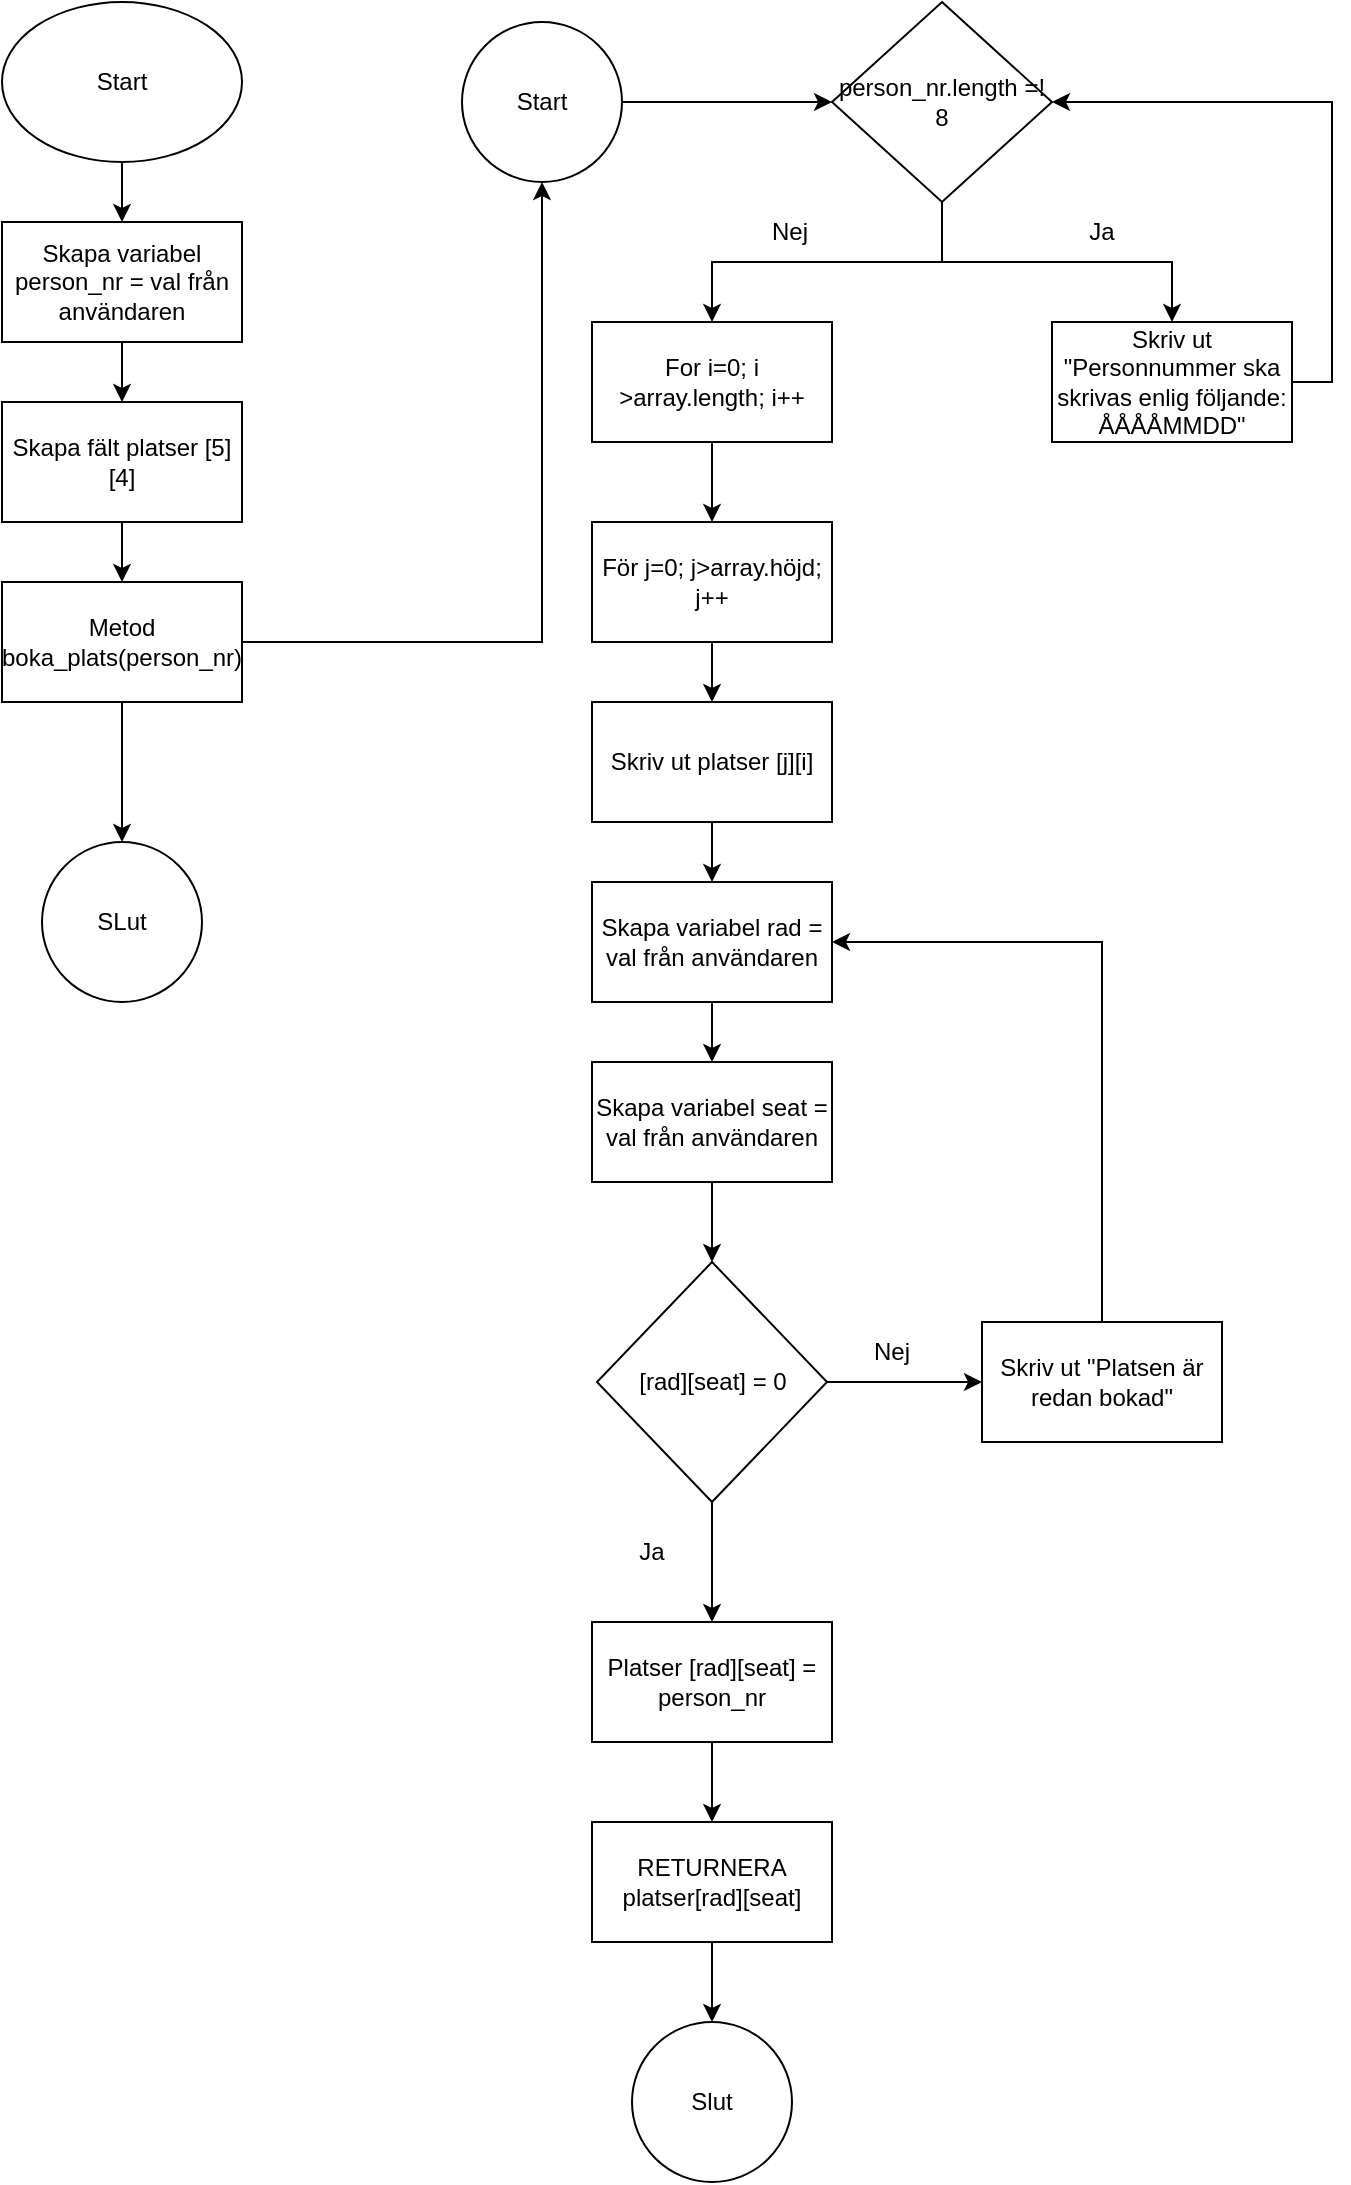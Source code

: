 <mxfile version="23.0.1" type="github">
  <diagram name="Sida-1" id="2VxnyT10T6j4waMA-C0C">
    <mxGraphModel dx="1095" dy="1145" grid="1" gridSize="10" guides="1" tooltips="1" connect="1" arrows="1" fold="1" page="1" pageScale="1" pageWidth="827" pageHeight="1169" math="0" shadow="0">
      <root>
        <mxCell id="0" />
        <mxCell id="1" parent="0" />
        <mxCell id="6JyiaXQL5FEo3n5Q-t_D-3" value="" style="edgeStyle=orthogonalEdgeStyle;rounded=0;orthogonalLoop=1;jettySize=auto;html=1;" edge="1" parent="1" source="6JyiaXQL5FEo3n5Q-t_D-1" target="6JyiaXQL5FEo3n5Q-t_D-2">
          <mxGeometry relative="1" as="geometry" />
        </mxCell>
        <mxCell id="6JyiaXQL5FEo3n5Q-t_D-1" value="Start" style="ellipse;whiteSpace=wrap;html=1;" vertex="1" parent="1">
          <mxGeometry x="50" y="30" width="120" height="80" as="geometry" />
        </mxCell>
        <mxCell id="6JyiaXQL5FEo3n5Q-t_D-5" value="" style="edgeStyle=orthogonalEdgeStyle;rounded=0;orthogonalLoop=1;jettySize=auto;html=1;" edge="1" parent="1" source="6JyiaXQL5FEo3n5Q-t_D-2" target="6JyiaXQL5FEo3n5Q-t_D-4">
          <mxGeometry relative="1" as="geometry" />
        </mxCell>
        <mxCell id="6JyiaXQL5FEo3n5Q-t_D-2" value="Skapa variabel person_nr = val från användaren" style="whiteSpace=wrap;html=1;" vertex="1" parent="1">
          <mxGeometry x="50" y="140" width="120" height="60" as="geometry" />
        </mxCell>
        <mxCell id="6JyiaXQL5FEo3n5Q-t_D-7" value="" style="edgeStyle=orthogonalEdgeStyle;rounded=0;orthogonalLoop=1;jettySize=auto;html=1;" edge="1" parent="1" source="6JyiaXQL5FEo3n5Q-t_D-4" target="6JyiaXQL5FEo3n5Q-t_D-6">
          <mxGeometry relative="1" as="geometry" />
        </mxCell>
        <mxCell id="6JyiaXQL5FEo3n5Q-t_D-4" value="Skapa fält platser [5][4]" style="whiteSpace=wrap;html=1;" vertex="1" parent="1">
          <mxGeometry x="50" y="230" width="120" height="60" as="geometry" />
        </mxCell>
        <mxCell id="6JyiaXQL5FEo3n5Q-t_D-50" style="edgeStyle=orthogonalEdgeStyle;rounded=0;orthogonalLoop=1;jettySize=auto;html=1;exitX=0.5;exitY=1;exitDx=0;exitDy=0;" edge="1" parent="1" source="6JyiaXQL5FEo3n5Q-t_D-6" target="6JyiaXQL5FEo3n5Q-t_D-8">
          <mxGeometry relative="1" as="geometry" />
        </mxCell>
        <mxCell id="6JyiaXQL5FEo3n5Q-t_D-54" value="" style="edgeStyle=orthogonalEdgeStyle;rounded=0;orthogonalLoop=1;jettySize=auto;html=1;" edge="1" parent="1" source="6JyiaXQL5FEo3n5Q-t_D-6" target="6JyiaXQL5FEo3n5Q-t_D-53">
          <mxGeometry relative="1" as="geometry" />
        </mxCell>
        <mxCell id="6JyiaXQL5FEo3n5Q-t_D-6" value="Metod boka_plats(person_nr)" style="whiteSpace=wrap;html=1;" vertex="1" parent="1">
          <mxGeometry x="50" y="320" width="120" height="60" as="geometry" />
        </mxCell>
        <mxCell id="6JyiaXQL5FEo3n5Q-t_D-8" value="SLut" style="ellipse;whiteSpace=wrap;html=1;" vertex="1" parent="1">
          <mxGeometry x="70" y="450" width="80" height="80" as="geometry" />
        </mxCell>
        <mxCell id="6JyiaXQL5FEo3n5Q-t_D-24" value="" style="edgeStyle=orthogonalEdgeStyle;rounded=0;orthogonalLoop=1;jettySize=auto;html=1;" edge="1" parent="1" source="6JyiaXQL5FEo3n5Q-t_D-12" target="6JyiaXQL5FEo3n5Q-t_D-23">
          <mxGeometry relative="1" as="geometry" />
        </mxCell>
        <mxCell id="6JyiaXQL5FEo3n5Q-t_D-12" value="For i=0; i &amp;gt;array.length; i++" style="whiteSpace=wrap;html=1;" vertex="1" parent="1">
          <mxGeometry x="345" y="190" width="120" height="60" as="geometry" />
        </mxCell>
        <mxCell id="6JyiaXQL5FEo3n5Q-t_D-17" style="edgeStyle=orthogonalEdgeStyle;rounded=0;orthogonalLoop=1;jettySize=auto;html=1;exitX=0.5;exitY=1;exitDx=0;exitDy=0;" edge="1" parent="1" source="6JyiaXQL5FEo3n5Q-t_D-16" target="6JyiaXQL5FEo3n5Q-t_D-12">
          <mxGeometry relative="1" as="geometry" />
        </mxCell>
        <mxCell id="6JyiaXQL5FEo3n5Q-t_D-19" style="edgeStyle=orthogonalEdgeStyle;rounded=0;orthogonalLoop=1;jettySize=auto;html=1;exitX=0.5;exitY=1;exitDx=0;exitDy=0;" edge="1" parent="1" source="6JyiaXQL5FEo3n5Q-t_D-16" target="6JyiaXQL5FEo3n5Q-t_D-18">
          <mxGeometry relative="1" as="geometry" />
        </mxCell>
        <mxCell id="6JyiaXQL5FEo3n5Q-t_D-16" value="person_nr.length =! 8" style="rhombus;whiteSpace=wrap;html=1;" vertex="1" parent="1">
          <mxGeometry x="465" y="30" width="110" height="100" as="geometry" />
        </mxCell>
        <mxCell id="6JyiaXQL5FEo3n5Q-t_D-20" style="edgeStyle=orthogonalEdgeStyle;rounded=0;orthogonalLoop=1;jettySize=auto;html=1;exitX=1;exitY=0.5;exitDx=0;exitDy=0;entryX=1;entryY=0.5;entryDx=0;entryDy=0;" edge="1" parent="1" source="6JyiaXQL5FEo3n5Q-t_D-18" target="6JyiaXQL5FEo3n5Q-t_D-16">
          <mxGeometry relative="1" as="geometry" />
        </mxCell>
        <mxCell id="6JyiaXQL5FEo3n5Q-t_D-18" value="Skriv ut &quot;Personnummer ska skrivas enlig följande: ÅÅÅÅMMDD&quot;" style="rounded=0;whiteSpace=wrap;html=1;" vertex="1" parent="1">
          <mxGeometry x="575" y="190" width="120" height="60" as="geometry" />
        </mxCell>
        <mxCell id="6JyiaXQL5FEo3n5Q-t_D-26" value="" style="edgeStyle=orthogonalEdgeStyle;rounded=0;orthogonalLoop=1;jettySize=auto;html=1;" edge="1" parent="1" source="6JyiaXQL5FEo3n5Q-t_D-23" target="6JyiaXQL5FEo3n5Q-t_D-25">
          <mxGeometry relative="1" as="geometry" />
        </mxCell>
        <mxCell id="6JyiaXQL5FEo3n5Q-t_D-23" value="För j=0; j&amp;gt;array.höjd; j++" style="whiteSpace=wrap;html=1;" vertex="1" parent="1">
          <mxGeometry x="345" y="290" width="120" height="60" as="geometry" />
        </mxCell>
        <mxCell id="6JyiaXQL5FEo3n5Q-t_D-28" value="" style="edgeStyle=orthogonalEdgeStyle;rounded=0;orthogonalLoop=1;jettySize=auto;html=1;" edge="1" parent="1" source="6JyiaXQL5FEo3n5Q-t_D-25" target="6JyiaXQL5FEo3n5Q-t_D-27">
          <mxGeometry relative="1" as="geometry" />
        </mxCell>
        <mxCell id="6JyiaXQL5FEo3n5Q-t_D-25" value="Skriv ut platser [j][i]" style="whiteSpace=wrap;html=1;" vertex="1" parent="1">
          <mxGeometry x="345" y="380" width="120" height="60" as="geometry" />
        </mxCell>
        <mxCell id="6JyiaXQL5FEo3n5Q-t_D-30" value="" style="edgeStyle=orthogonalEdgeStyle;rounded=0;orthogonalLoop=1;jettySize=auto;html=1;" edge="1" parent="1" source="6JyiaXQL5FEo3n5Q-t_D-27" target="6JyiaXQL5FEo3n5Q-t_D-29">
          <mxGeometry relative="1" as="geometry" />
        </mxCell>
        <mxCell id="6JyiaXQL5FEo3n5Q-t_D-27" value="Skapa variabel rad = val från användaren" style="whiteSpace=wrap;html=1;" vertex="1" parent="1">
          <mxGeometry x="345" y="470" width="120" height="60" as="geometry" />
        </mxCell>
        <mxCell id="6JyiaXQL5FEo3n5Q-t_D-32" value="" style="edgeStyle=orthogonalEdgeStyle;rounded=0;orthogonalLoop=1;jettySize=auto;html=1;" edge="1" parent="1" source="6JyiaXQL5FEo3n5Q-t_D-29" target="6JyiaXQL5FEo3n5Q-t_D-31">
          <mxGeometry relative="1" as="geometry" />
        </mxCell>
        <mxCell id="6JyiaXQL5FEo3n5Q-t_D-29" value="Skapa variabel seat = val från användaren" style="whiteSpace=wrap;html=1;" vertex="1" parent="1">
          <mxGeometry x="345" y="560" width="120" height="60" as="geometry" />
        </mxCell>
        <mxCell id="6JyiaXQL5FEo3n5Q-t_D-34" value="" style="edgeStyle=orthogonalEdgeStyle;rounded=0;orthogonalLoop=1;jettySize=auto;html=1;" edge="1" parent="1" source="6JyiaXQL5FEo3n5Q-t_D-31" target="6JyiaXQL5FEo3n5Q-t_D-33">
          <mxGeometry relative="1" as="geometry" />
        </mxCell>
        <mxCell id="6JyiaXQL5FEo3n5Q-t_D-37" value="" style="edgeStyle=orthogonalEdgeStyle;rounded=0;orthogonalLoop=1;jettySize=auto;html=1;" edge="1" parent="1" source="6JyiaXQL5FEo3n5Q-t_D-31" target="6JyiaXQL5FEo3n5Q-t_D-36">
          <mxGeometry relative="1" as="geometry" />
        </mxCell>
        <mxCell id="6JyiaXQL5FEo3n5Q-t_D-31" value="[rad][seat] = 0" style="rhombus;whiteSpace=wrap;html=1;" vertex="1" parent="1">
          <mxGeometry x="347.5" y="660" width="115" height="120" as="geometry" />
        </mxCell>
        <mxCell id="6JyiaXQL5FEo3n5Q-t_D-35" style="edgeStyle=orthogonalEdgeStyle;rounded=0;orthogonalLoop=1;jettySize=auto;html=1;exitX=0.5;exitY=0;exitDx=0;exitDy=0;entryX=1;entryY=0.5;entryDx=0;entryDy=0;" edge="1" parent="1" source="6JyiaXQL5FEo3n5Q-t_D-33" target="6JyiaXQL5FEo3n5Q-t_D-27">
          <mxGeometry relative="1" as="geometry" />
        </mxCell>
        <mxCell id="6JyiaXQL5FEo3n5Q-t_D-33" value="Skriv ut &quot;Platsen är redan bokad&quot;" style="whiteSpace=wrap;html=1;" vertex="1" parent="1">
          <mxGeometry x="540" y="690" width="120" height="60" as="geometry" />
        </mxCell>
        <mxCell id="6JyiaXQL5FEo3n5Q-t_D-52" value="" style="edgeStyle=orthogonalEdgeStyle;rounded=0;orthogonalLoop=1;jettySize=auto;html=1;" edge="1" parent="1" source="6JyiaXQL5FEo3n5Q-t_D-36" target="6JyiaXQL5FEo3n5Q-t_D-51">
          <mxGeometry relative="1" as="geometry" />
        </mxCell>
        <mxCell id="6JyiaXQL5FEo3n5Q-t_D-36" value="Platser [rad][seat] = person_nr" style="whiteSpace=wrap;html=1;" vertex="1" parent="1">
          <mxGeometry x="345" y="840" width="120" height="60" as="geometry" />
        </mxCell>
        <mxCell id="6JyiaXQL5FEo3n5Q-t_D-41" value="Nej" style="text;html=1;strokeColor=none;fillColor=none;align=center;verticalAlign=middle;whiteSpace=wrap;rounded=0;" vertex="1" parent="1">
          <mxGeometry x="465" y="690" width="60" height="30" as="geometry" />
        </mxCell>
        <mxCell id="6JyiaXQL5FEo3n5Q-t_D-42" value="Ja" style="text;html=1;strokeColor=none;fillColor=none;align=center;verticalAlign=middle;whiteSpace=wrap;rounded=0;" vertex="1" parent="1">
          <mxGeometry x="345" y="790" width="60" height="30" as="geometry" />
        </mxCell>
        <mxCell id="6JyiaXQL5FEo3n5Q-t_D-57" value="" style="edgeStyle=orthogonalEdgeStyle;rounded=0;orthogonalLoop=1;jettySize=auto;html=1;" edge="1" parent="1" source="6JyiaXQL5FEo3n5Q-t_D-51" target="6JyiaXQL5FEo3n5Q-t_D-56">
          <mxGeometry relative="1" as="geometry" />
        </mxCell>
        <mxCell id="6JyiaXQL5FEo3n5Q-t_D-51" value="RETURNERA platser[rad][seat]" style="whiteSpace=wrap;html=1;" vertex="1" parent="1">
          <mxGeometry x="345" y="940" width="120" height="60" as="geometry" />
        </mxCell>
        <mxCell id="6JyiaXQL5FEo3n5Q-t_D-55" style="edgeStyle=orthogonalEdgeStyle;rounded=0;orthogonalLoop=1;jettySize=auto;html=1;exitX=1;exitY=0.5;exitDx=0;exitDy=0;" edge="1" parent="1" source="6JyiaXQL5FEo3n5Q-t_D-53" target="6JyiaXQL5FEo3n5Q-t_D-16">
          <mxGeometry relative="1" as="geometry" />
        </mxCell>
        <mxCell id="6JyiaXQL5FEo3n5Q-t_D-53" value="Start" style="ellipse;whiteSpace=wrap;html=1;" vertex="1" parent="1">
          <mxGeometry x="280" y="40" width="80" height="80" as="geometry" />
        </mxCell>
        <mxCell id="6JyiaXQL5FEo3n5Q-t_D-56" value="Slut" style="ellipse;whiteSpace=wrap;html=1;" vertex="1" parent="1">
          <mxGeometry x="365" y="1040" width="80" height="80" as="geometry" />
        </mxCell>
        <mxCell id="6JyiaXQL5FEo3n5Q-t_D-58" value="Nej" style="text;html=1;strokeColor=none;fillColor=none;align=center;verticalAlign=middle;whiteSpace=wrap;rounded=0;" vertex="1" parent="1">
          <mxGeometry x="414" y="130" width="60" height="30" as="geometry" />
        </mxCell>
        <mxCell id="6JyiaXQL5FEo3n5Q-t_D-59" value="Ja" style="text;html=1;strokeColor=none;fillColor=none;align=center;verticalAlign=middle;whiteSpace=wrap;rounded=0;" vertex="1" parent="1">
          <mxGeometry x="570" y="130" width="60" height="30" as="geometry" />
        </mxCell>
      </root>
    </mxGraphModel>
  </diagram>
</mxfile>
